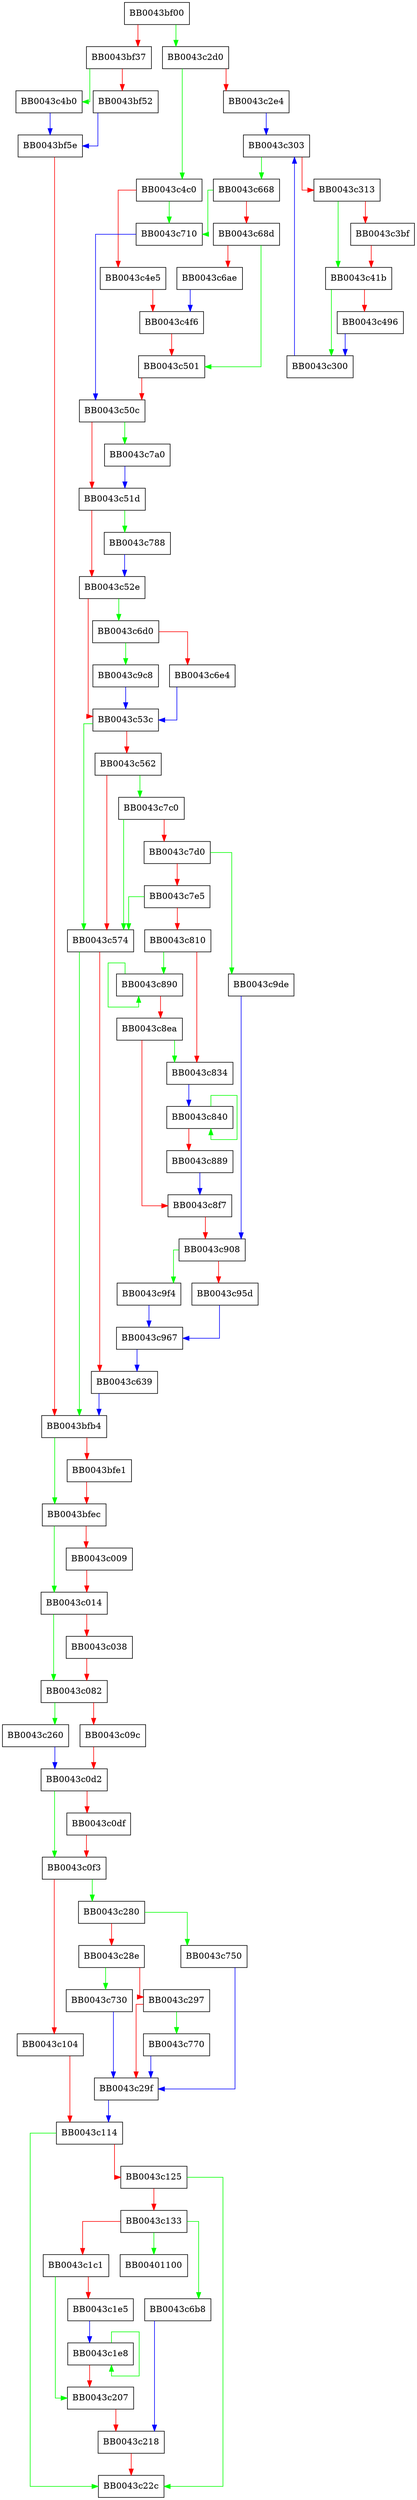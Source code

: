 digraph print_stuff {
  node [shape="box"];
  graph [splines=ortho];
  BB0043bf00 -> BB0043c2d0 [color="green"];
  BB0043bf00 -> BB0043bf37 [color="red"];
  BB0043bf37 -> BB0043c4b0 [color="green"];
  BB0043bf37 -> BB0043bf52 [color="red"];
  BB0043bf52 -> BB0043bf5e [color="blue"];
  BB0043bf5e -> BB0043bfb4 [color="red"];
  BB0043bfb4 -> BB0043bfec [color="green"];
  BB0043bfb4 -> BB0043bfe1 [color="red"];
  BB0043bfe1 -> BB0043bfec [color="red"];
  BB0043bfec -> BB0043c014 [color="green"];
  BB0043bfec -> BB0043c009 [color="red"];
  BB0043c009 -> BB0043c014 [color="red"];
  BB0043c014 -> BB0043c082 [color="green"];
  BB0043c014 -> BB0043c038 [color="red"];
  BB0043c038 -> BB0043c082 [color="red"];
  BB0043c082 -> BB0043c260 [color="green"];
  BB0043c082 -> BB0043c09c [color="red"];
  BB0043c09c -> BB0043c0d2 [color="red"];
  BB0043c0d2 -> BB0043c0f3 [color="green"];
  BB0043c0d2 -> BB0043c0df [color="red"];
  BB0043c0df -> BB0043c0f3 [color="red"];
  BB0043c0f3 -> BB0043c280 [color="green"];
  BB0043c0f3 -> BB0043c104 [color="red"];
  BB0043c104 -> BB0043c114 [color="red"];
  BB0043c114 -> BB0043c22c [color="green"];
  BB0043c114 -> BB0043c125 [color="red"];
  BB0043c125 -> BB0043c22c [color="green"];
  BB0043c125 -> BB0043c133 [color="red"];
  BB0043c133 -> BB00401100 [color="green"];
  BB0043c133 -> BB0043c6b8 [color="green"];
  BB0043c133 -> BB0043c1c1 [color="red"];
  BB0043c1c1 -> BB0043c207 [color="green"];
  BB0043c1c1 -> BB0043c1e5 [color="red"];
  BB0043c1e5 -> BB0043c1e8 [color="blue"];
  BB0043c1e8 -> BB0043c1e8 [color="green"];
  BB0043c1e8 -> BB0043c207 [color="red"];
  BB0043c207 -> BB0043c218 [color="red"];
  BB0043c218 -> BB0043c22c [color="red"];
  BB0043c260 -> BB0043c0d2 [color="blue"];
  BB0043c280 -> BB0043c750 [color="green"];
  BB0043c280 -> BB0043c28e [color="red"];
  BB0043c28e -> BB0043c730 [color="green"];
  BB0043c28e -> BB0043c297 [color="red"];
  BB0043c297 -> BB0043c770 [color="green"];
  BB0043c297 -> BB0043c29f [color="red"];
  BB0043c29f -> BB0043c114 [color="blue"];
  BB0043c2d0 -> BB0043c4c0 [color="green"];
  BB0043c2d0 -> BB0043c2e4 [color="red"];
  BB0043c2e4 -> BB0043c303 [color="blue"];
  BB0043c300 -> BB0043c303 [color="blue"];
  BB0043c303 -> BB0043c668 [color="green"];
  BB0043c303 -> BB0043c313 [color="red"];
  BB0043c313 -> BB0043c41b [color="green"];
  BB0043c313 -> BB0043c3bf [color="red"];
  BB0043c3bf -> BB0043c41b [color="red"];
  BB0043c41b -> BB0043c300 [color="green"];
  BB0043c41b -> BB0043c496 [color="red"];
  BB0043c496 -> BB0043c300 [color="blue"];
  BB0043c4b0 -> BB0043bf5e [color="blue"];
  BB0043c4c0 -> BB0043c710 [color="green"];
  BB0043c4c0 -> BB0043c4e5 [color="red"];
  BB0043c4e5 -> BB0043c4f6 [color="red"];
  BB0043c4f6 -> BB0043c501 [color="red"];
  BB0043c501 -> BB0043c50c [color="red"];
  BB0043c50c -> BB0043c7a0 [color="green"];
  BB0043c50c -> BB0043c51d [color="red"];
  BB0043c51d -> BB0043c788 [color="green"];
  BB0043c51d -> BB0043c52e [color="red"];
  BB0043c52e -> BB0043c6d0 [color="green"];
  BB0043c52e -> BB0043c53c [color="red"];
  BB0043c53c -> BB0043c574 [color="green"];
  BB0043c53c -> BB0043c562 [color="red"];
  BB0043c562 -> BB0043c7c0 [color="green"];
  BB0043c562 -> BB0043c574 [color="red"];
  BB0043c574 -> BB0043bfb4 [color="green"];
  BB0043c574 -> BB0043c639 [color="red"];
  BB0043c639 -> BB0043bfb4 [color="blue"];
  BB0043c668 -> BB0043c710 [color="green"];
  BB0043c668 -> BB0043c68d [color="red"];
  BB0043c68d -> BB0043c501 [color="green"];
  BB0043c68d -> BB0043c6ae [color="red"];
  BB0043c6ae -> BB0043c4f6 [color="blue"];
  BB0043c6b8 -> BB0043c218 [color="blue"];
  BB0043c6d0 -> BB0043c9c8 [color="green"];
  BB0043c6d0 -> BB0043c6e4 [color="red"];
  BB0043c6e4 -> BB0043c53c [color="blue"];
  BB0043c710 -> BB0043c50c [color="blue"];
  BB0043c730 -> BB0043c29f [color="blue"];
  BB0043c750 -> BB0043c29f [color="blue"];
  BB0043c770 -> BB0043c29f [color="blue"];
  BB0043c788 -> BB0043c52e [color="blue"];
  BB0043c7a0 -> BB0043c51d [color="blue"];
  BB0043c7c0 -> BB0043c574 [color="green"];
  BB0043c7c0 -> BB0043c7d0 [color="red"];
  BB0043c7d0 -> BB0043c9de [color="green"];
  BB0043c7d0 -> BB0043c7e5 [color="red"];
  BB0043c7e5 -> BB0043c574 [color="green"];
  BB0043c7e5 -> BB0043c810 [color="red"];
  BB0043c810 -> BB0043c890 [color="green"];
  BB0043c810 -> BB0043c834 [color="red"];
  BB0043c834 -> BB0043c840 [color="blue"];
  BB0043c840 -> BB0043c840 [color="green"];
  BB0043c840 -> BB0043c889 [color="red"];
  BB0043c889 -> BB0043c8f7 [color="blue"];
  BB0043c890 -> BB0043c890 [color="green"];
  BB0043c890 -> BB0043c8ea [color="red"];
  BB0043c8ea -> BB0043c834 [color="green"];
  BB0043c8ea -> BB0043c8f7 [color="red"];
  BB0043c8f7 -> BB0043c908 [color="red"];
  BB0043c908 -> BB0043c9f4 [color="green"];
  BB0043c908 -> BB0043c95d [color="red"];
  BB0043c95d -> BB0043c967 [color="blue"];
  BB0043c967 -> BB0043c639 [color="blue"];
  BB0043c9c8 -> BB0043c53c [color="blue"];
  BB0043c9de -> BB0043c908 [color="blue"];
  BB0043c9f4 -> BB0043c967 [color="blue"];
}
